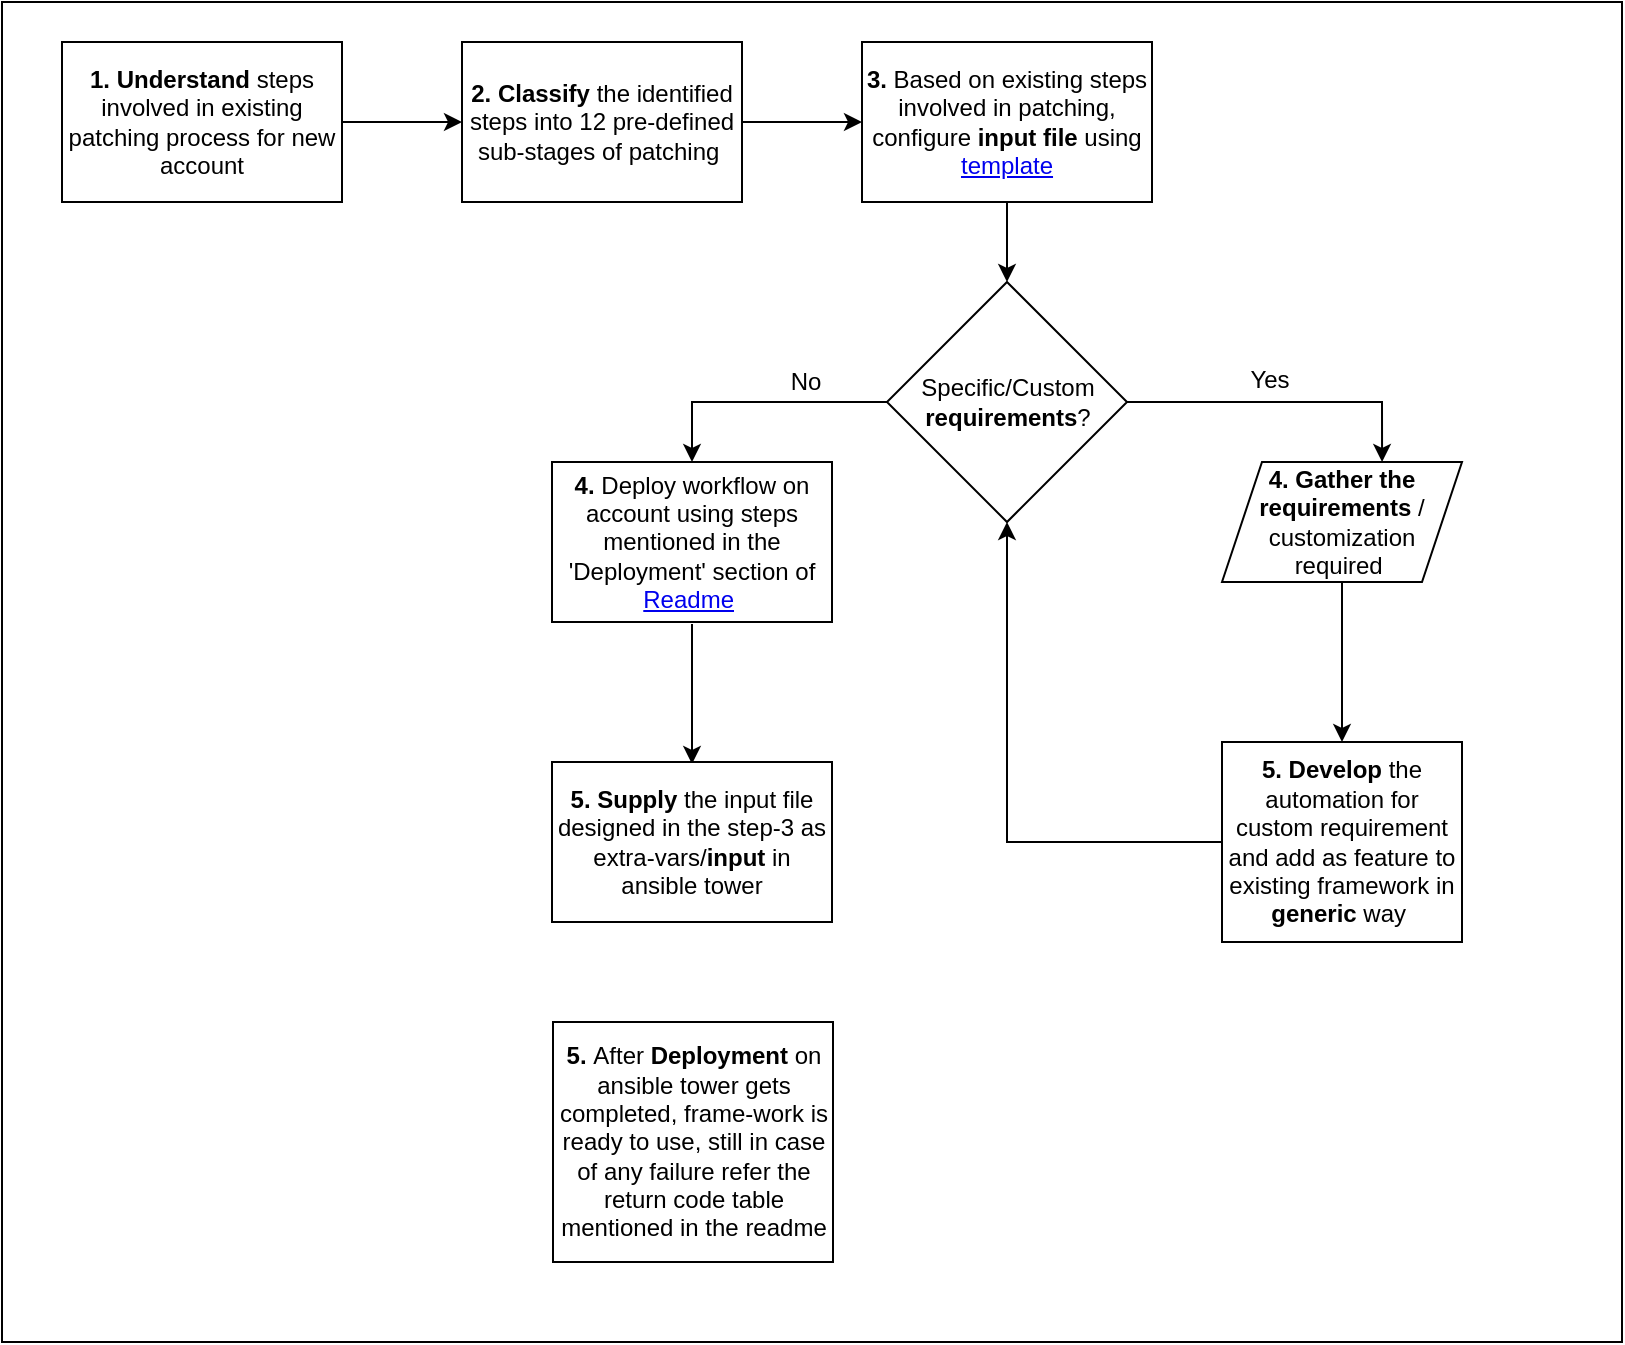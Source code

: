 <mxfile version="20.5.1" type="github">
  <diagram id="bCWeRkZKJCgRrYZdxzuW" name="Page-1">
    <mxGraphModel dx="1017" dy="574" grid="1" gridSize="10" guides="1" tooltips="1" connect="1" arrows="1" fold="1" page="1" pageScale="1" pageWidth="850" pageHeight="1100" math="0" shadow="0">
      <root>
        <mxCell id="0" />
        <mxCell id="1" parent="0" />
        <mxCell id="_qOI2_DLGD3CErwUIOaF-1" value="" style="rounded=0;whiteSpace=wrap;html=1;" vertex="1" parent="1">
          <mxGeometry x="10" y="10" width="810" height="670" as="geometry" />
        </mxCell>
        <mxCell id="_qOI2_DLGD3CErwUIOaF-7" style="edgeStyle=orthogonalEdgeStyle;rounded=0;orthogonalLoop=1;jettySize=auto;html=1;exitX=1;exitY=0.5;exitDx=0;exitDy=0;entryX=0;entryY=0.5;entryDx=0;entryDy=0;" edge="1" parent="1" source="_qOI2_DLGD3CErwUIOaF-2" target="_qOI2_DLGD3CErwUIOaF-4">
          <mxGeometry relative="1" as="geometry" />
        </mxCell>
        <mxCell id="_qOI2_DLGD3CErwUIOaF-2" value="&lt;b&gt;1. Understand&lt;/b&gt; steps involved in existing patching process for new account" style="rounded=0;whiteSpace=wrap;html=1;" vertex="1" parent="1">
          <mxGeometry x="40" y="30" width="140" height="80" as="geometry" />
        </mxCell>
        <mxCell id="_qOI2_DLGD3CErwUIOaF-8" style="edgeStyle=orthogonalEdgeStyle;rounded=0;orthogonalLoop=1;jettySize=auto;html=1;exitX=1;exitY=0.5;exitDx=0;exitDy=0;entryX=0;entryY=0.5;entryDx=0;entryDy=0;" edge="1" parent="1" source="_qOI2_DLGD3CErwUIOaF-4" target="_qOI2_DLGD3CErwUIOaF-5">
          <mxGeometry relative="1" as="geometry" />
        </mxCell>
        <mxCell id="_qOI2_DLGD3CErwUIOaF-4" value="&lt;b&gt;2. Classify&lt;/b&gt; the identified steps into 12 pre-defined sub-stages of patching&amp;nbsp;" style="rounded=0;whiteSpace=wrap;html=1;" vertex="1" parent="1">
          <mxGeometry x="240" y="30" width="140" height="80" as="geometry" />
        </mxCell>
        <mxCell id="_qOI2_DLGD3CErwUIOaF-16" style="edgeStyle=orthogonalEdgeStyle;rounded=0;orthogonalLoop=1;jettySize=auto;html=1;exitX=0.5;exitY=1;exitDx=0;exitDy=0;" edge="1" parent="1" source="_qOI2_DLGD3CErwUIOaF-5" target="_qOI2_DLGD3CErwUIOaF-15">
          <mxGeometry relative="1" as="geometry" />
        </mxCell>
        <mxCell id="_qOI2_DLGD3CErwUIOaF-5" value="&lt;b&gt;3.&lt;/b&gt; Based on existing steps involved in patching, configure &lt;b&gt;input file&lt;/b&gt; using &lt;a href=&quot;https://github.kyndryl.net/Innovate/Full-Stack-Patching/blob/dev/vars_template.yml&quot;&gt;template&lt;/a&gt;" style="rounded=0;whiteSpace=wrap;html=1;" vertex="1" parent="1">
          <mxGeometry x="440" y="30" width="145" height="80" as="geometry" />
        </mxCell>
        <mxCell id="_qOI2_DLGD3CErwUIOaF-13" style="edgeStyle=orthogonalEdgeStyle;rounded=0;orthogonalLoop=1;jettySize=auto;html=1;exitX=0.5;exitY=1;exitDx=0;exitDy=0;entryX=0.5;entryY=0;entryDx=0;entryDy=0;" edge="1" parent="1">
          <mxGeometry relative="1" as="geometry">
            <mxPoint x="355" y="321" as="sourcePoint" />
            <mxPoint x="355" y="391" as="targetPoint" />
          </mxGeometry>
        </mxCell>
        <mxCell id="_qOI2_DLGD3CErwUIOaF-6" value="&lt;b&gt;4.&lt;/b&gt; Deploy workflow on account using steps mentioned in the &#39;Deployment&#39; section of &lt;a href=&quot;https://github.kyndryl.net/Innovate/Full-Stack-Patching/tree/dev#deployment&quot;&gt;Readme&lt;/a&gt;&amp;nbsp;" style="rounded=0;whiteSpace=wrap;html=1;" vertex="1" parent="1">
          <mxGeometry x="285" y="240" width="140" height="80" as="geometry" />
        </mxCell>
        <mxCell id="_qOI2_DLGD3CErwUIOaF-11" value="&lt;b&gt;5.&lt;/b&gt; &lt;b&gt;Supply&lt;/b&gt; the input file designed in the step-3 as extra-vars/&lt;b&gt;input&lt;/b&gt; in ansible tower" style="rounded=0;whiteSpace=wrap;html=1;" vertex="1" parent="1">
          <mxGeometry x="285" y="390" width="140" height="80" as="geometry" />
        </mxCell>
        <mxCell id="_qOI2_DLGD3CErwUIOaF-19" style="edgeStyle=orthogonalEdgeStyle;rounded=0;orthogonalLoop=1;jettySize=auto;html=1;exitX=0;exitY=0.5;exitDx=0;exitDy=0;entryX=0.5;entryY=0;entryDx=0;entryDy=0;" edge="1" parent="1" source="_qOI2_DLGD3CErwUIOaF-15" target="_qOI2_DLGD3CErwUIOaF-6">
          <mxGeometry relative="1" as="geometry" />
        </mxCell>
        <mxCell id="_qOI2_DLGD3CErwUIOaF-21" style="edgeStyle=orthogonalEdgeStyle;rounded=0;orthogonalLoop=1;jettySize=auto;html=1;exitX=1;exitY=0.5;exitDx=0;exitDy=0;entryX=0.667;entryY=0;entryDx=0;entryDy=0;entryPerimeter=0;" edge="1" parent="1" source="_qOI2_DLGD3CErwUIOaF-15" target="_qOI2_DLGD3CErwUIOaF-20">
          <mxGeometry relative="1" as="geometry" />
        </mxCell>
        <mxCell id="_qOI2_DLGD3CErwUIOaF-15" value="Specific/Custom &lt;b&gt;requirements&lt;/b&gt;?" style="rhombus;whiteSpace=wrap;html=1;" vertex="1" parent="1">
          <mxGeometry x="452.5" y="150" width="120" height="120" as="geometry" />
        </mxCell>
        <mxCell id="_qOI2_DLGD3CErwUIOaF-18" value="No" style="text;html=1;strokeColor=none;fillColor=none;align=center;verticalAlign=middle;whiteSpace=wrap;rounded=0;" vertex="1" parent="1">
          <mxGeometry x="398" y="185" width="27.5" height="30" as="geometry" />
        </mxCell>
        <mxCell id="_qOI2_DLGD3CErwUIOaF-24" style="edgeStyle=orthogonalEdgeStyle;rounded=0;orthogonalLoop=1;jettySize=auto;html=1;exitX=0.5;exitY=1;exitDx=0;exitDy=0;entryX=0.5;entryY=0;entryDx=0;entryDy=0;" edge="1" parent="1" source="_qOI2_DLGD3CErwUIOaF-20" target="_qOI2_DLGD3CErwUIOaF-23">
          <mxGeometry relative="1" as="geometry" />
        </mxCell>
        <mxCell id="_qOI2_DLGD3CErwUIOaF-20" value="&lt;b&gt;4. Gather the requirements &lt;/b&gt;/ customization required&amp;nbsp;" style="shape=parallelogram;perimeter=parallelogramPerimeter;whiteSpace=wrap;html=1;fixedSize=1;" vertex="1" parent="1">
          <mxGeometry x="620" y="240" width="120" height="60" as="geometry" />
        </mxCell>
        <mxCell id="_qOI2_DLGD3CErwUIOaF-22" value="Yes" style="text;html=1;strokeColor=none;fillColor=none;align=center;verticalAlign=middle;whiteSpace=wrap;rounded=0;" vertex="1" parent="1">
          <mxGeometry x="630" y="184" width="27.5" height="30" as="geometry" />
        </mxCell>
        <mxCell id="_qOI2_DLGD3CErwUIOaF-25" style="edgeStyle=orthogonalEdgeStyle;rounded=0;orthogonalLoop=1;jettySize=auto;html=1;exitX=0;exitY=0.5;exitDx=0;exitDy=0;" edge="1" parent="1" source="_qOI2_DLGD3CErwUIOaF-23" target="_qOI2_DLGD3CErwUIOaF-15">
          <mxGeometry relative="1" as="geometry" />
        </mxCell>
        <mxCell id="_qOI2_DLGD3CErwUIOaF-23" value="&lt;b&gt;5. Develop&lt;/b&gt; the automation for custom requirement and add as feature to existing framework in &lt;b&gt;generic&lt;/b&gt; way&amp;nbsp;" style="rounded=0;whiteSpace=wrap;html=1;" vertex="1" parent="1">
          <mxGeometry x="620" y="380" width="120" height="100" as="geometry" />
        </mxCell>
        <mxCell id="_qOI2_DLGD3CErwUIOaF-26" value="&lt;b&gt;5.&lt;/b&gt;&amp;nbsp;After&amp;nbsp;&lt;b&gt;Deployment&lt;/b&gt;&amp;nbsp;on ansible tower gets completed, frame-work is ready to use, still in case of any failure refer the return code table mentioned in the readme" style="rounded=0;whiteSpace=wrap;html=1;" vertex="1" parent="1">
          <mxGeometry x="285.5" y="520" width="140" height="120" as="geometry" />
        </mxCell>
      </root>
    </mxGraphModel>
  </diagram>
</mxfile>
